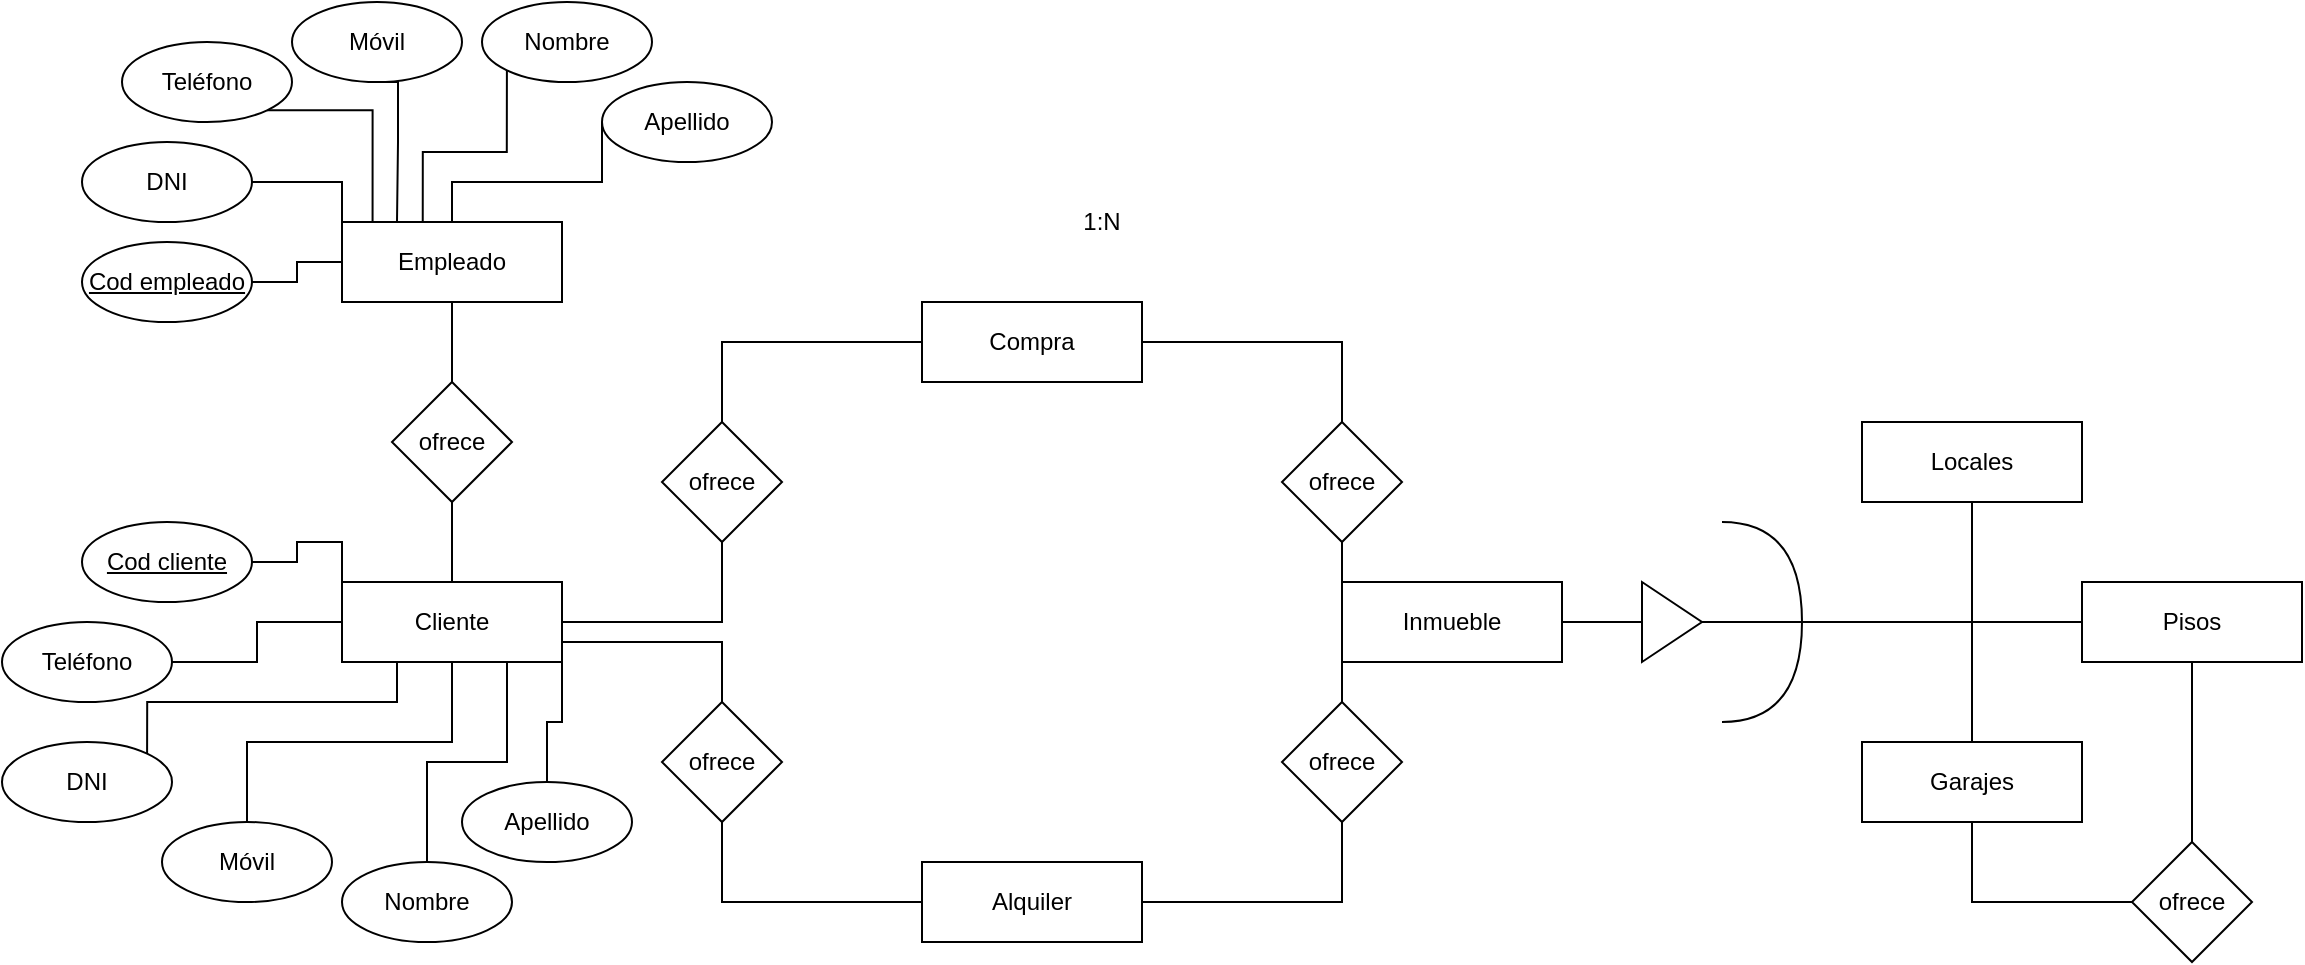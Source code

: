 <mxfile version="14.4.0" type="device"><diagram id="C5RBs43oDa-KdzZeNtuy" name="Page-1"><mxGraphModel dx="753" dy="517" grid="1" gridSize="10" guides="1" tooltips="1" connect="1" arrows="1" fold="1" page="1" pageScale="1" pageWidth="16000" pageHeight="1600" math="0" shadow="0"><root><mxCell id="WIyWlLk6GJQsqaUBKTNV-0"/><mxCell id="WIyWlLk6GJQsqaUBKTNV-1" parent="WIyWlLk6GJQsqaUBKTNV-0"/><mxCell id="jvaZpuvwcOk7Pp-wOKw3-52" style="edgeStyle=orthogonalEdgeStyle;rounded=0;orthogonalLoop=1;jettySize=auto;html=1;exitX=1;exitY=1;exitDx=0;exitDy=0;entryX=0.139;entryY=0.013;entryDx=0;entryDy=0;entryPerimeter=0;endArrow=none;endFill=0;" edge="1" parent="WIyWlLk6GJQsqaUBKTNV-1" source="bEudFNRqQL8l6KryWMXN-631" target="jvaZpuvwcOk7Pp-wOKw3-1"><mxGeometry relative="1" as="geometry"/></mxCell><mxCell id="bEudFNRqQL8l6KryWMXN-631" value="Teléfono" style="ellipse;whiteSpace=wrap;html=1;" parent="WIyWlLk6GJQsqaUBKTNV-1" vertex="1"><mxGeometry x="280" y="360" width="85" height="40" as="geometry"/></mxCell><mxCell id="jvaZpuvwcOk7Pp-wOKw3-49" style="edgeStyle=orthogonalEdgeStyle;rounded=0;orthogonalLoop=1;jettySize=auto;html=1;exitX=1;exitY=0.5;exitDx=0;exitDy=0;entryX=0;entryY=0;entryDx=0;entryDy=0;endArrow=none;endFill=0;" edge="1" parent="WIyWlLk6GJQsqaUBKTNV-1" source="bEudFNRqQL8l6KryWMXN-632" target="jvaZpuvwcOk7Pp-wOKw3-1"><mxGeometry relative="1" as="geometry"/></mxCell><mxCell id="bEudFNRqQL8l6KryWMXN-632" value="DNI" style="ellipse;whiteSpace=wrap;html=1;" parent="WIyWlLk6GJQsqaUBKTNV-1" vertex="1"><mxGeometry x="260" y="410" width="85" height="40" as="geometry"/></mxCell><mxCell id="bEudFNRqQL8l6KryWMXN-634" value="1:N" style="text;html=1;strokeColor=none;fillColor=none;align=center;verticalAlign=middle;whiteSpace=wrap;rounded=0;" parent="WIyWlLk6GJQsqaUBKTNV-1" vertex="1"><mxGeometry x="750" y="440" width="40" height="20" as="geometry"/></mxCell><mxCell id="jvaZpuvwcOk7Pp-wOKw3-0" value="Cliente" style="rounded=0;whiteSpace=wrap;html=1;" vertex="1" parent="WIyWlLk6GJQsqaUBKTNV-1"><mxGeometry x="390" y="630" width="110" height="40" as="geometry"/></mxCell><mxCell id="jvaZpuvwcOk7Pp-wOKw3-20" style="edgeStyle=orthogonalEdgeStyle;rounded=0;orthogonalLoop=1;jettySize=auto;html=1;exitX=0.5;exitY=1;exitDx=0;exitDy=0;entryX=0.5;entryY=0;entryDx=0;entryDy=0;endArrow=none;endFill=0;" edge="1" parent="WIyWlLk6GJQsqaUBKTNV-1" source="jvaZpuvwcOk7Pp-wOKw3-1" target="jvaZpuvwcOk7Pp-wOKw3-11"><mxGeometry relative="1" as="geometry"/></mxCell><mxCell id="jvaZpuvwcOk7Pp-wOKw3-1" value="Empleado" style="rounded=0;whiteSpace=wrap;html=1;" vertex="1" parent="WIyWlLk6GJQsqaUBKTNV-1"><mxGeometry x="390" y="450" width="110" height="40" as="geometry"/></mxCell><mxCell id="jvaZpuvwcOk7Pp-wOKw3-37" style="edgeStyle=orthogonalEdgeStyle;rounded=0;orthogonalLoop=1;jettySize=auto;html=1;exitX=0.5;exitY=0;exitDx=0;exitDy=0;entryX=1;entryY=0.5;entryDx=0;entryDy=0;endArrow=none;endFill=0;" edge="1" parent="WIyWlLk6GJQsqaUBKTNV-1" source="jvaZpuvwcOk7Pp-wOKw3-3" target="jvaZpuvwcOk7Pp-wOKw3-7"><mxGeometry relative="1" as="geometry"/></mxCell><mxCell id="jvaZpuvwcOk7Pp-wOKw3-41" style="edgeStyle=orthogonalEdgeStyle;rounded=0;orthogonalLoop=1;jettySize=auto;html=1;exitX=0.5;exitY=1;exitDx=0;exitDy=0;entryX=0;entryY=0.5;entryDx=0;entryDy=0;endArrow=none;endFill=0;" edge="1" parent="WIyWlLk6GJQsqaUBKTNV-1" source="jvaZpuvwcOk7Pp-wOKw3-3" target="jvaZpuvwcOk7Pp-wOKw3-40"><mxGeometry relative="1" as="geometry"/></mxCell><mxCell id="jvaZpuvwcOk7Pp-wOKw3-3" value="Garajes" style="rounded=0;whiteSpace=wrap;html=1;" vertex="1" parent="WIyWlLk6GJQsqaUBKTNV-1"><mxGeometry x="1150" y="710" width="110" height="40" as="geometry"/></mxCell><mxCell id="jvaZpuvwcOk7Pp-wOKw3-38" style="edgeStyle=orthogonalEdgeStyle;rounded=0;orthogonalLoop=1;jettySize=auto;html=1;exitX=0;exitY=0.5;exitDx=0;exitDy=0;entryX=1;entryY=0.5;entryDx=0;entryDy=0;endArrow=none;endFill=0;" edge="1" parent="WIyWlLk6GJQsqaUBKTNV-1" source="jvaZpuvwcOk7Pp-wOKw3-4" target="jvaZpuvwcOk7Pp-wOKw3-7"><mxGeometry relative="1" as="geometry"/></mxCell><mxCell id="jvaZpuvwcOk7Pp-wOKw3-4" value="Pisos" style="rounded=0;whiteSpace=wrap;html=1;" vertex="1" parent="WIyWlLk6GJQsqaUBKTNV-1"><mxGeometry x="1260" y="630" width="110" height="40" as="geometry"/></mxCell><mxCell id="jvaZpuvwcOk7Pp-wOKw3-5" value="Locales" style="rounded=0;whiteSpace=wrap;html=1;" vertex="1" parent="WIyWlLk6GJQsqaUBKTNV-1"><mxGeometry x="1150" y="550" width="110" height="40" as="geometry"/></mxCell><mxCell id="jvaZpuvwcOk7Pp-wOKw3-36" style="edgeStyle=orthogonalEdgeStyle;rounded=0;orthogonalLoop=1;jettySize=auto;html=1;exitX=1;exitY=0.5;exitDx=0;exitDy=0;entryX=0.5;entryY=1;entryDx=0;entryDy=0;endArrow=none;endFill=0;" edge="1" parent="WIyWlLk6GJQsqaUBKTNV-1" source="jvaZpuvwcOk7Pp-wOKw3-6" target="jvaZpuvwcOk7Pp-wOKw3-5"><mxGeometry relative="1" as="geometry"/></mxCell><mxCell id="jvaZpuvwcOk7Pp-wOKw3-7" value="" style="triangle;whiteSpace=wrap;html=1;" vertex="1" parent="WIyWlLk6GJQsqaUBKTNV-1"><mxGeometry x="1040" y="630" width="30" height="40" as="geometry"/></mxCell><mxCell id="jvaZpuvwcOk7Pp-wOKw3-8" value="Compra" style="rounded=0;whiteSpace=wrap;html=1;" vertex="1" parent="WIyWlLk6GJQsqaUBKTNV-1"><mxGeometry x="680" y="490" width="110" height="40" as="geometry"/></mxCell><mxCell id="jvaZpuvwcOk7Pp-wOKw3-16" style="edgeStyle=orthogonalEdgeStyle;rounded=0;orthogonalLoop=1;jettySize=auto;html=1;exitX=0;exitY=0.5;exitDx=0;exitDy=0;entryX=0.5;entryY=1;entryDx=0;entryDy=0;endArrow=none;endFill=0;" edge="1" parent="WIyWlLk6GJQsqaUBKTNV-1" source="jvaZpuvwcOk7Pp-wOKw3-9" target="jvaZpuvwcOk7Pp-wOKw3-14"><mxGeometry relative="1" as="geometry"/></mxCell><mxCell id="jvaZpuvwcOk7Pp-wOKw3-9" value="Alquiler" style="rounded=0;whiteSpace=wrap;html=1;" vertex="1" parent="WIyWlLk6GJQsqaUBKTNV-1"><mxGeometry x="680" y="770" width="110" height="40" as="geometry"/></mxCell><mxCell id="jvaZpuvwcOk7Pp-wOKw3-21" style="edgeStyle=orthogonalEdgeStyle;rounded=0;orthogonalLoop=1;jettySize=auto;html=1;exitX=0.5;exitY=1;exitDx=0;exitDy=0;entryX=0.5;entryY=0;entryDx=0;entryDy=0;endArrow=none;endFill=0;" edge="1" parent="WIyWlLk6GJQsqaUBKTNV-1" source="jvaZpuvwcOk7Pp-wOKw3-11" target="jvaZpuvwcOk7Pp-wOKw3-0"><mxGeometry relative="1" as="geometry"/></mxCell><mxCell id="jvaZpuvwcOk7Pp-wOKw3-11" value="ofrece" style="rhombus;whiteSpace=wrap;html=1;" vertex="1" parent="WIyWlLk6GJQsqaUBKTNV-1"><mxGeometry x="415" y="530" width="60" height="60" as="geometry"/></mxCell><mxCell id="jvaZpuvwcOk7Pp-wOKw3-18" style="edgeStyle=orthogonalEdgeStyle;rounded=0;orthogonalLoop=1;jettySize=auto;html=1;exitX=0.5;exitY=1;exitDx=0;exitDy=0;entryX=1;entryY=0.5;entryDx=0;entryDy=0;endArrow=none;endFill=0;" edge="1" parent="WIyWlLk6GJQsqaUBKTNV-1" source="jvaZpuvwcOk7Pp-wOKw3-13" target="jvaZpuvwcOk7Pp-wOKw3-0"><mxGeometry relative="1" as="geometry"/></mxCell><mxCell id="jvaZpuvwcOk7Pp-wOKw3-19" style="edgeStyle=orthogonalEdgeStyle;rounded=0;orthogonalLoop=1;jettySize=auto;html=1;exitX=0.5;exitY=0;exitDx=0;exitDy=0;entryX=0;entryY=0.5;entryDx=0;entryDy=0;endArrow=none;endFill=0;" edge="1" parent="WIyWlLk6GJQsqaUBKTNV-1" source="jvaZpuvwcOk7Pp-wOKw3-13" target="jvaZpuvwcOk7Pp-wOKw3-8"><mxGeometry relative="1" as="geometry"/></mxCell><mxCell id="jvaZpuvwcOk7Pp-wOKw3-13" value="ofrece" style="rhombus;whiteSpace=wrap;html=1;" vertex="1" parent="WIyWlLk6GJQsqaUBKTNV-1"><mxGeometry x="550" y="550" width="60" height="60" as="geometry"/></mxCell><mxCell id="jvaZpuvwcOk7Pp-wOKw3-17" style="edgeStyle=orthogonalEdgeStyle;rounded=0;orthogonalLoop=1;jettySize=auto;html=1;exitX=0.5;exitY=0;exitDx=0;exitDy=0;entryX=1;entryY=0.75;entryDx=0;entryDy=0;endArrow=none;endFill=0;" edge="1" parent="WIyWlLk6GJQsqaUBKTNV-1" source="jvaZpuvwcOk7Pp-wOKw3-14" target="jvaZpuvwcOk7Pp-wOKw3-0"><mxGeometry relative="1" as="geometry"/></mxCell><mxCell id="jvaZpuvwcOk7Pp-wOKw3-14" value="ofrece" style="rhombus;whiteSpace=wrap;html=1;" vertex="1" parent="WIyWlLk6GJQsqaUBKTNV-1"><mxGeometry x="550" y="690" width="60" height="60" as="geometry"/></mxCell><mxCell id="jvaZpuvwcOk7Pp-wOKw3-32" style="edgeStyle=orthogonalEdgeStyle;rounded=0;orthogonalLoop=1;jettySize=auto;html=1;exitX=0;exitY=0;exitDx=0;exitDy=0;entryX=0.5;entryY=1;entryDx=0;entryDy=0;endArrow=none;endFill=0;" edge="1" parent="WIyWlLk6GJQsqaUBKTNV-1" source="jvaZpuvwcOk7Pp-wOKw3-15" target="jvaZpuvwcOk7Pp-wOKw3-28"><mxGeometry relative="1" as="geometry"/></mxCell><mxCell id="jvaZpuvwcOk7Pp-wOKw3-34" style="edgeStyle=orthogonalEdgeStyle;rounded=0;orthogonalLoop=1;jettySize=auto;html=1;exitX=1;exitY=0.5;exitDx=0;exitDy=0;entryX=0;entryY=0.5;entryDx=0;entryDy=0;endArrow=none;endFill=0;" edge="1" parent="WIyWlLk6GJQsqaUBKTNV-1" source="jvaZpuvwcOk7Pp-wOKw3-15" target="jvaZpuvwcOk7Pp-wOKw3-7"><mxGeometry relative="1" as="geometry"/></mxCell><mxCell id="jvaZpuvwcOk7Pp-wOKw3-15" value="Inmueble" style="rounded=0;whiteSpace=wrap;html=1;" vertex="1" parent="WIyWlLk6GJQsqaUBKTNV-1"><mxGeometry x="890" y="630" width="110" height="40" as="geometry"/></mxCell><mxCell id="jvaZpuvwcOk7Pp-wOKw3-44" style="edgeStyle=orthogonalEdgeStyle;rounded=0;orthogonalLoop=1;jettySize=auto;html=1;exitX=0.5;exitY=0;exitDx=0;exitDy=0;entryX=1;entryY=0.5;entryDx=0;entryDy=0;endArrow=none;endFill=0;" edge="1" parent="WIyWlLk6GJQsqaUBKTNV-1" source="jvaZpuvwcOk7Pp-wOKw3-28" target="jvaZpuvwcOk7Pp-wOKw3-8"><mxGeometry relative="1" as="geometry"/></mxCell><mxCell id="jvaZpuvwcOk7Pp-wOKw3-28" value="ofrece" style="rhombus;whiteSpace=wrap;html=1;" vertex="1" parent="WIyWlLk6GJQsqaUBKTNV-1"><mxGeometry x="860" y="550" width="60" height="60" as="geometry"/></mxCell><mxCell id="jvaZpuvwcOk7Pp-wOKw3-33" style="edgeStyle=orthogonalEdgeStyle;rounded=0;orthogonalLoop=1;jettySize=auto;html=1;exitX=0.5;exitY=0;exitDx=0;exitDy=0;entryX=0;entryY=1;entryDx=0;entryDy=0;endArrow=none;endFill=0;" edge="1" parent="WIyWlLk6GJQsqaUBKTNV-1" source="jvaZpuvwcOk7Pp-wOKw3-29" target="jvaZpuvwcOk7Pp-wOKw3-15"><mxGeometry relative="1" as="geometry"/></mxCell><mxCell id="jvaZpuvwcOk7Pp-wOKw3-43" style="edgeStyle=orthogonalEdgeStyle;rounded=0;orthogonalLoop=1;jettySize=auto;html=1;exitX=0.5;exitY=1;exitDx=0;exitDy=0;entryX=1;entryY=0.5;entryDx=0;entryDy=0;endArrow=none;endFill=0;" edge="1" parent="WIyWlLk6GJQsqaUBKTNV-1" source="jvaZpuvwcOk7Pp-wOKw3-29" target="jvaZpuvwcOk7Pp-wOKw3-9"><mxGeometry relative="1" as="geometry"/></mxCell><mxCell id="jvaZpuvwcOk7Pp-wOKw3-29" value="ofrece" style="rhombus;whiteSpace=wrap;html=1;" vertex="1" parent="WIyWlLk6GJQsqaUBKTNV-1"><mxGeometry x="860" y="690" width="60" height="60" as="geometry"/></mxCell><mxCell id="jvaZpuvwcOk7Pp-wOKw3-35" style="edgeStyle=orthogonalEdgeStyle;rounded=0;orthogonalLoop=1;jettySize=auto;html=1;exitX=0.5;exitY=1;exitDx=0;exitDy=0;endArrow=none;endFill=0;" edge="1" parent="WIyWlLk6GJQsqaUBKTNV-1" source="jvaZpuvwcOk7Pp-wOKw3-4" target="jvaZpuvwcOk7Pp-wOKw3-4"><mxGeometry relative="1" as="geometry"/></mxCell><mxCell id="jvaZpuvwcOk7Pp-wOKw3-6" value="" style="shape=requiredInterface;html=1;verticalLabelPosition=bottom;" vertex="1" parent="WIyWlLk6GJQsqaUBKTNV-1"><mxGeometry x="1080" y="600" width="40" height="100" as="geometry"/></mxCell><mxCell id="jvaZpuvwcOk7Pp-wOKw3-42" style="edgeStyle=orthogonalEdgeStyle;rounded=0;orthogonalLoop=1;jettySize=auto;html=1;exitX=0.5;exitY=0;exitDx=0;exitDy=0;entryX=0.5;entryY=1;entryDx=0;entryDy=0;endArrow=none;endFill=0;" edge="1" parent="WIyWlLk6GJQsqaUBKTNV-1" source="jvaZpuvwcOk7Pp-wOKw3-40" target="jvaZpuvwcOk7Pp-wOKw3-4"><mxGeometry relative="1" as="geometry"/></mxCell><mxCell id="jvaZpuvwcOk7Pp-wOKw3-40" value="ofrece" style="rhombus;whiteSpace=wrap;html=1;" vertex="1" parent="WIyWlLk6GJQsqaUBKTNV-1"><mxGeometry x="1285" y="760" width="60" height="60" as="geometry"/></mxCell><mxCell id="jvaZpuvwcOk7Pp-wOKw3-51" style="edgeStyle=orthogonalEdgeStyle;rounded=0;orthogonalLoop=1;jettySize=auto;html=1;exitX=0.5;exitY=1;exitDx=0;exitDy=0;entryX=0.25;entryY=0;entryDx=0;entryDy=0;endArrow=none;endFill=0;" edge="1" parent="WIyWlLk6GJQsqaUBKTNV-1" source="jvaZpuvwcOk7Pp-wOKw3-46" target="jvaZpuvwcOk7Pp-wOKw3-1"><mxGeometry relative="1" as="geometry"><Array as="points"><mxPoint x="418" y="380"/><mxPoint x="418" y="410"/></Array></mxGeometry></mxCell><mxCell id="jvaZpuvwcOk7Pp-wOKw3-46" value="Móvil" style="ellipse;whiteSpace=wrap;html=1;" vertex="1" parent="WIyWlLk6GJQsqaUBKTNV-1"><mxGeometry x="365" y="340" width="85" height="40" as="geometry"/></mxCell><mxCell id="jvaZpuvwcOk7Pp-wOKw3-53" style="edgeStyle=orthogonalEdgeStyle;rounded=0;orthogonalLoop=1;jettySize=auto;html=1;exitX=0;exitY=1;exitDx=0;exitDy=0;entryX=0.367;entryY=0.013;entryDx=0;entryDy=0;entryPerimeter=0;endArrow=none;endFill=0;" edge="1" parent="WIyWlLk6GJQsqaUBKTNV-1" source="jvaZpuvwcOk7Pp-wOKw3-47" target="jvaZpuvwcOk7Pp-wOKw3-1"><mxGeometry relative="1" as="geometry"/></mxCell><mxCell id="jvaZpuvwcOk7Pp-wOKw3-47" value="Nombre" style="ellipse;whiteSpace=wrap;html=1;" vertex="1" parent="WIyWlLk6GJQsqaUBKTNV-1"><mxGeometry x="460" y="340" width="85" height="40" as="geometry"/></mxCell><mxCell id="jvaZpuvwcOk7Pp-wOKw3-54" style="edgeStyle=orthogonalEdgeStyle;rounded=0;orthogonalLoop=1;jettySize=auto;html=1;exitX=0;exitY=0.5;exitDx=0;exitDy=0;entryX=0.5;entryY=0;entryDx=0;entryDy=0;endArrow=none;endFill=0;" edge="1" parent="WIyWlLk6GJQsqaUBKTNV-1" source="jvaZpuvwcOk7Pp-wOKw3-48" target="jvaZpuvwcOk7Pp-wOKw3-1"><mxGeometry relative="1" as="geometry"><Array as="points"><mxPoint x="520" y="430"/><mxPoint x="445" y="430"/></Array></mxGeometry></mxCell><mxCell id="jvaZpuvwcOk7Pp-wOKw3-48" value="Apellido" style="ellipse;whiteSpace=wrap;html=1;" vertex="1" parent="WIyWlLk6GJQsqaUBKTNV-1"><mxGeometry x="520" y="380" width="85" height="40" as="geometry"/></mxCell><mxCell id="jvaZpuvwcOk7Pp-wOKw3-64" style="edgeStyle=orthogonalEdgeStyle;rounded=0;orthogonalLoop=1;jettySize=auto;html=1;exitX=1;exitY=0.5;exitDx=0;exitDy=0;entryX=0;entryY=0.5;entryDx=0;entryDy=0;endArrow=none;endFill=0;" edge="1" parent="WIyWlLk6GJQsqaUBKTNV-1" source="jvaZpuvwcOk7Pp-wOKw3-55" target="jvaZpuvwcOk7Pp-wOKw3-0"><mxGeometry relative="1" as="geometry"/></mxCell><mxCell id="jvaZpuvwcOk7Pp-wOKw3-55" value="Teléfono" style="ellipse;whiteSpace=wrap;html=1;" vertex="1" parent="WIyWlLk6GJQsqaUBKTNV-1"><mxGeometry x="220" y="650" width="85" height="40" as="geometry"/></mxCell><mxCell id="jvaZpuvwcOk7Pp-wOKw3-63" style="edgeStyle=orthogonalEdgeStyle;rounded=0;orthogonalLoop=1;jettySize=auto;html=1;exitX=1;exitY=0;exitDx=0;exitDy=0;entryX=0.25;entryY=1;entryDx=0;entryDy=0;endArrow=none;endFill=0;" edge="1" parent="WIyWlLk6GJQsqaUBKTNV-1" source="jvaZpuvwcOk7Pp-wOKw3-56" target="jvaZpuvwcOk7Pp-wOKw3-0"><mxGeometry relative="1" as="geometry"><Array as="points"><mxPoint x="293" y="690"/><mxPoint x="418" y="690"/></Array></mxGeometry></mxCell><mxCell id="jvaZpuvwcOk7Pp-wOKw3-56" value="DNI" style="ellipse;whiteSpace=wrap;html=1;" vertex="1" parent="WIyWlLk6GJQsqaUBKTNV-1"><mxGeometry x="220" y="710" width="85" height="40" as="geometry"/></mxCell><mxCell id="jvaZpuvwcOk7Pp-wOKw3-62" style="edgeStyle=orthogonalEdgeStyle;rounded=0;orthogonalLoop=1;jettySize=auto;html=1;exitX=0.5;exitY=0;exitDx=0;exitDy=0;entryX=0.5;entryY=1;entryDx=0;entryDy=0;endArrow=none;endFill=0;" edge="1" parent="WIyWlLk6GJQsqaUBKTNV-1" source="jvaZpuvwcOk7Pp-wOKw3-57" target="jvaZpuvwcOk7Pp-wOKw3-0"><mxGeometry relative="1" as="geometry"/></mxCell><mxCell id="jvaZpuvwcOk7Pp-wOKw3-57" value="Móvil" style="ellipse;whiteSpace=wrap;html=1;" vertex="1" parent="WIyWlLk6GJQsqaUBKTNV-1"><mxGeometry x="300" y="750" width="85" height="40" as="geometry"/></mxCell><mxCell id="jvaZpuvwcOk7Pp-wOKw3-61" style="edgeStyle=orthogonalEdgeStyle;rounded=0;orthogonalLoop=1;jettySize=auto;html=1;exitX=0.5;exitY=0;exitDx=0;exitDy=0;entryX=0.75;entryY=1;entryDx=0;entryDy=0;endArrow=none;endFill=0;" edge="1" parent="WIyWlLk6GJQsqaUBKTNV-1" source="jvaZpuvwcOk7Pp-wOKw3-58" target="jvaZpuvwcOk7Pp-wOKw3-0"><mxGeometry relative="1" as="geometry"/></mxCell><mxCell id="jvaZpuvwcOk7Pp-wOKw3-58" value="Nombre" style="ellipse;whiteSpace=wrap;html=1;" vertex="1" parent="WIyWlLk6GJQsqaUBKTNV-1"><mxGeometry x="390" y="770" width="85" height="40" as="geometry"/></mxCell><mxCell id="jvaZpuvwcOk7Pp-wOKw3-65" style="edgeStyle=orthogonalEdgeStyle;rounded=0;orthogonalLoop=1;jettySize=auto;html=1;exitX=0.5;exitY=0;exitDx=0;exitDy=0;entryX=1;entryY=1;entryDx=0;entryDy=0;endArrow=none;endFill=0;" edge="1" parent="WIyWlLk6GJQsqaUBKTNV-1" source="jvaZpuvwcOk7Pp-wOKw3-59" target="jvaZpuvwcOk7Pp-wOKw3-0"><mxGeometry relative="1" as="geometry"/></mxCell><mxCell id="jvaZpuvwcOk7Pp-wOKw3-59" value="Apellido" style="ellipse;whiteSpace=wrap;html=1;" vertex="1" parent="WIyWlLk6GJQsqaUBKTNV-1"><mxGeometry x="450" y="730" width="85" height="40" as="geometry"/></mxCell><mxCell id="jvaZpuvwcOk7Pp-wOKw3-68" style="edgeStyle=orthogonalEdgeStyle;rounded=0;orthogonalLoop=1;jettySize=auto;html=1;exitX=1;exitY=0.5;exitDx=0;exitDy=0;entryX=0;entryY=0;entryDx=0;entryDy=0;endArrow=none;endFill=0;" edge="1" parent="WIyWlLk6GJQsqaUBKTNV-1" source="jvaZpuvwcOk7Pp-wOKw3-66" target="jvaZpuvwcOk7Pp-wOKw3-0"><mxGeometry relative="1" as="geometry"/></mxCell><mxCell id="jvaZpuvwcOk7Pp-wOKw3-66" value="&lt;u&gt;Cod cliente&lt;/u&gt;" style="ellipse;whiteSpace=wrap;html=1;" vertex="1" parent="WIyWlLk6GJQsqaUBKTNV-1"><mxGeometry x="260" y="600" width="85" height="40" as="geometry"/></mxCell><mxCell id="jvaZpuvwcOk7Pp-wOKw3-70" style="edgeStyle=orthogonalEdgeStyle;rounded=0;orthogonalLoop=1;jettySize=auto;html=1;exitX=1;exitY=0.5;exitDx=0;exitDy=0;entryX=0;entryY=0.5;entryDx=0;entryDy=0;endArrow=none;endFill=0;" edge="1" parent="WIyWlLk6GJQsqaUBKTNV-1" source="jvaZpuvwcOk7Pp-wOKw3-69" target="jvaZpuvwcOk7Pp-wOKw3-1"><mxGeometry relative="1" as="geometry"/></mxCell><mxCell id="jvaZpuvwcOk7Pp-wOKw3-69" value="&lt;u&gt;Cod empleado&lt;/u&gt;" style="ellipse;whiteSpace=wrap;html=1;" vertex="1" parent="WIyWlLk6GJQsqaUBKTNV-1"><mxGeometry x="260" y="460" width="85" height="40" as="geometry"/></mxCell></root></mxGraphModel></diagram></mxfile>